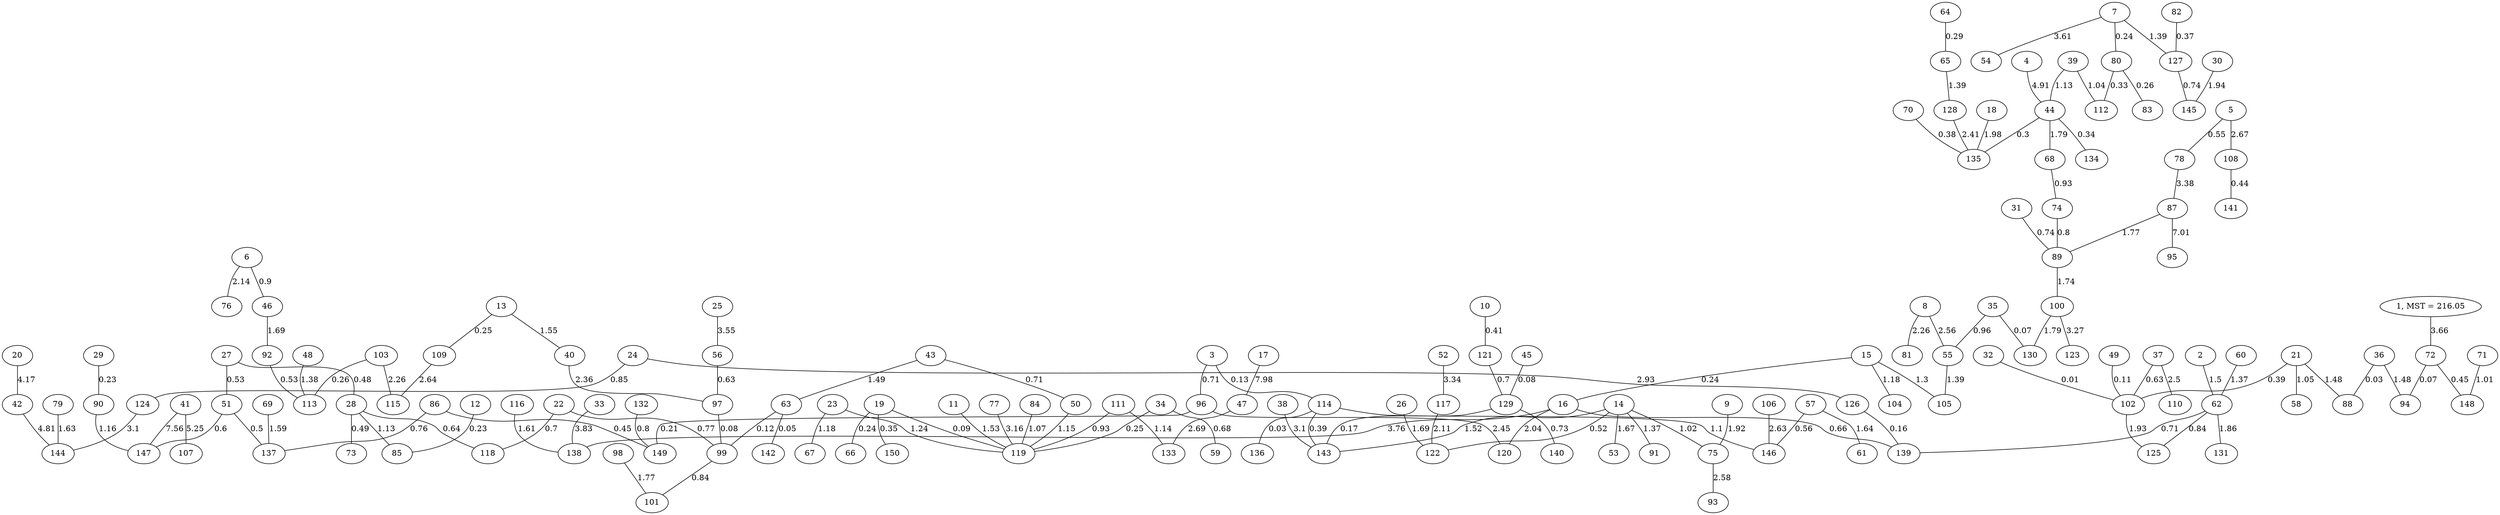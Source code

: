 graph Prim_Geografico{
32--102 [label=0.01]
36--94 [label=1.48]
49--102 [label=0.11]
21--58 [label=1.05]
71--148 [label=1.01]
1--72 [label=3.66]
21--102 [label=0.39]
102--125 [label=1.93]
6--76 [label=2.14]
36--88 [label=0.03]
72--94 [label=0.07]
72--148 [label=0.45]
21--88 [label=1.48]
37--102 [label=0.63]
37--110 [label=2.5]
48--113 [label=1.38]
60--62 [label=1.37]
62--125 [label=0.84]
79--144 [label=1.63]
2--62 [label=1.5]
24--126 [label=2.93]
126--139 [label=0.16]
62--131 [label=1.86]
62--139 [label=0.71]
16--139 [label=0.66]
25--56 [label=3.55]
33--138 [label=3.83]
15--104 [label=1.18]
116--138 [label=1.61]
16--138 [label=3.76]
15--16 [label=0.24]
16--120 [label=2.04]
35--55 [label=0.96]
15--105 [label=1.3]
55--105 [label=1.39]
35--130 [label=0.07]
3--96 [label=0.71]
8--55 [label=2.56]
96--120 [label=2.45]
132--149 [label=0.8]
74--89 [label=0.8]
80--112 [label=0.33]
80--83 [label=0.26]
89--100 [label=1.74]
100--130 [label=1.79]
39--112 [label=1.04]
7--80 [label=0.24]
87--89 [label=1.77]
100--123 [label=3.27]
31--89 [label=0.74]
87--95 [label=7.01]
5--78 [label=0.55]
78--87 [label=3.38]
5--108 [label=2.67]
68--74 [label=0.93]
7--127 [label=1.39]
39--44 [label=1.13]
44--68 [label=1.79]
70--135 [label=0.38]
44--135 [label=0.3]
4--44 [label=4.91]
65--128 [label=1.39]
128--135 [label=2.41]
44--134 [label=0.34]
18--135 [label=1.98]
20--42 [label=4.17]
42--144 [label=4.81]
64--65 [label=0.29]
7--54 [label=3.61]
82--127 [label=0.37]
127--145 [label=0.74]
30--145 [label=1.94]
56--97 [label=0.63]
97--99 [label=0.08]
96--149 [label=0.21]
124--144 [label=3.1]
3--114 [label=0.13]
114--136 [label=0.03]
22--118 [label=0.7]
27--51 [label=0.53]
51--137 [label=0.5]
86--149 [label=0.45]
22--99 [label=0.77]
86--137 [label=0.76]
10--121 [label=0.41]
12--85 [label=0.23]
27--28 [label=0.48]
29--90 [label=0.23]
38--143 [label=3.1]
90--147 [label=1.16]
28--118 [label=0.64]
129--143 [label=0.17]
51--147 [label=0.6]
75--93 [label=2.58]
114--143 [label=0.39]
114--146 [label=1.1]
14--143 [label=1.52]
14--53 [label=1.67]
14--75 [label=1.02]
28--85 [label=1.13]
14--91 [label=1.37]
106--146 [label=2.63]
121--129 [label=0.7]
45--129 [label=0.08]
28--73 [label=0.49]
129--140 [label=0.73]
41--147 [label=7.56]
43--63 [label=1.49]
63--99 [label=0.12]
69--137 [label=1.59]
99--101 [label=0.84]
63--142 [label=0.05]
23--119 [label=1.24]
41--107 [label=5.25]
40--97 [label=2.36]
98--101 [label=1.77]
19--150 [label=0.35]
19--119 [label=0.09]
57--146 [label=0.56]
14--122 [label=0.52]
26--122 [label=1.69]
52--117 [label=3.34]
57--61 [label=1.64]
117--122 [label=2.11]
43--50 [label=0.71]
111--119 [label=0.93]
34--119 [label=0.25]
34--59 [label=0.68]
23--67 [label=1.18]
50--119 [label=1.15]
11--119 [label=1.53]
19--66 [label=0.24]
77--119 [label=3.16]
84--119 [label=1.07]
111--133 [label=1.14]
92--113 [label=0.53]
13--109 [label=0.25]
47--133 [label=2.69]
9--75 [label=1.92]
8--81 [label=2.26]
13--40 [label=1.55]
108--141 [label=0.44]
46--92 [label=1.69]
103--115 [label=2.26]
103--113 [label=0.26]
109--115 [label=2.64]
24--124 [label=0.85]
6--46 [label=0.9]
17--47 [label=7.98]
1 [label="1, MST = 216.05"]
}
